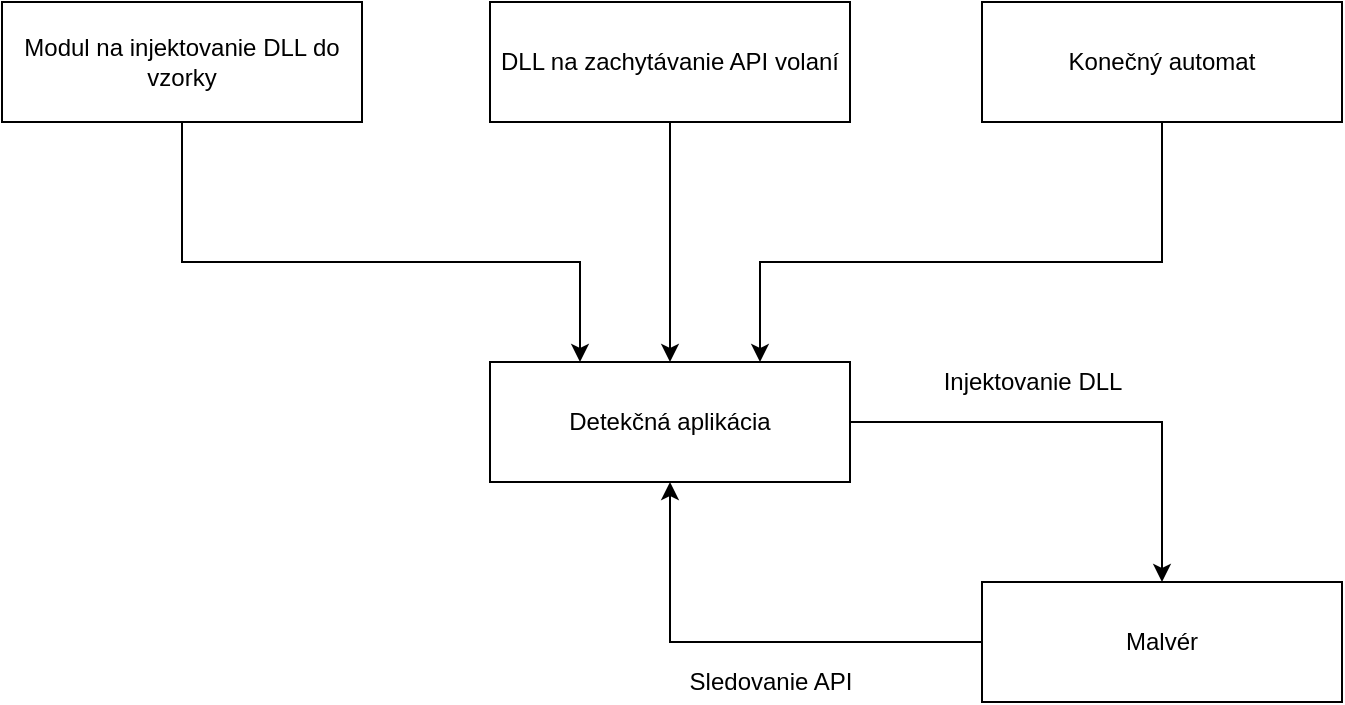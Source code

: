<mxfile version="13.2.4" type="device"><diagram id="84ILpeTlWH-0D0WLe-El" name="Stránka-"><mxGraphModel dx="1038" dy="499" grid="1" gridSize="10" guides="1" tooltips="1" connect="1" arrows="1" fold="1" page="1" pageScale="1" pageWidth="827" pageHeight="1169" math="0" shadow="0"><root><mxCell id="0"/><mxCell id="1" parent="0"/><mxCell id="Z2i4GFXvZdjnWQPNbw6M-8" style="edgeStyle=orthogonalEdgeStyle;rounded=0;orthogonalLoop=1;jettySize=auto;html=1;entryX=0.5;entryY=1;entryDx=0;entryDy=0;" edge="1" parent="1" source="xzRXOpgCG9aWFReYmbVe-1" target="xzRXOpgCG9aWFReYmbVe-4"><mxGeometry relative="1" as="geometry"><mxPoint x="414" y="480" as="targetPoint"/><Array as="points"><mxPoint x="414" y="360"/></Array></mxGeometry></mxCell><mxCell id="xzRXOpgCG9aWFReYmbVe-1" value="Malvér" style="rounded=0;whiteSpace=wrap;html=1;" parent="1" vertex="1"><mxGeometry x="570" y="330" width="180" height="60" as="geometry"/></mxCell><mxCell id="xzRXOpgCG9aWFReYmbVe-4" value="Detekčná aplikácia" style="rounded=0;whiteSpace=wrap;html=1;" parent="1" vertex="1"><mxGeometry x="324" y="220" width="180" height="60" as="geometry"/></mxCell><mxCell id="Z2i4GFXvZdjnWQPNbw6M-9" style="edgeStyle=orthogonalEdgeStyle;rounded=0;orthogonalLoop=1;jettySize=auto;html=1;entryX=0.5;entryY=0;entryDx=0;entryDy=0;exitX=1;exitY=0.5;exitDx=0;exitDy=0;" edge="1" parent="1" source="xzRXOpgCG9aWFReYmbVe-4" target="xzRXOpgCG9aWFReYmbVe-1"><mxGeometry relative="1" as="geometry"><mxPoint x="414" y="420" as="sourcePoint"/><Array as="points"><mxPoint x="660" y="250"/></Array></mxGeometry></mxCell><mxCell id="Z2i4GFXvZdjnWQPNbw6M-3" style="edgeStyle=orthogonalEdgeStyle;rounded=0;orthogonalLoop=1;jettySize=auto;html=1;entryX=0.25;entryY=0;entryDx=0;entryDy=0;" edge="1" parent="1" source="xzRXOpgCG9aWFReYmbVe-8" target="xzRXOpgCG9aWFReYmbVe-4"><mxGeometry relative="1" as="geometry"><Array as="points"><mxPoint x="170" y="170"/><mxPoint x="369" y="170"/></Array></mxGeometry></mxCell><mxCell id="xzRXOpgCG9aWFReYmbVe-8" value="Modul na injektovanie DLL do vzorky" style="rounded=0;whiteSpace=wrap;html=1;" parent="1" vertex="1"><mxGeometry x="80" y="40" width="180" height="60" as="geometry"/></mxCell><mxCell id="Z2i4GFXvZdjnWQPNbw6M-4" style="edgeStyle=orthogonalEdgeStyle;rounded=0;orthogonalLoop=1;jettySize=auto;html=1;entryX=0.5;entryY=0;entryDx=0;entryDy=0;" edge="1" parent="1" source="Z2i4GFXvZdjnWQPNbw6M-1" target="xzRXOpgCG9aWFReYmbVe-4"><mxGeometry relative="1" as="geometry"/></mxCell><mxCell id="Z2i4GFXvZdjnWQPNbw6M-1" value="DLL na zachytávanie API volaní" style="rounded=0;whiteSpace=wrap;html=1;" vertex="1" parent="1"><mxGeometry x="324" y="40" width="180" height="60" as="geometry"/></mxCell><mxCell id="Z2i4GFXvZdjnWQPNbw6M-5" style="edgeStyle=orthogonalEdgeStyle;rounded=0;orthogonalLoop=1;jettySize=auto;html=1;entryX=0.75;entryY=0;entryDx=0;entryDy=0;" edge="1" parent="1" source="Z2i4GFXvZdjnWQPNbw6M-2" target="xzRXOpgCG9aWFReYmbVe-4"><mxGeometry relative="1" as="geometry"><Array as="points"><mxPoint x="660" y="170"/><mxPoint x="459" y="170"/></Array></mxGeometry></mxCell><mxCell id="Z2i4GFXvZdjnWQPNbw6M-2" value="Konečný automat" style="rounded=0;whiteSpace=wrap;html=1;" vertex="1" parent="1"><mxGeometry x="570" y="40" width="180" height="60" as="geometry"/></mxCell><mxCell id="Z2i4GFXvZdjnWQPNbw6M-10" value="Injektovanie DLL" style="text;html=1;align=center;verticalAlign=middle;resizable=0;points=[];autosize=1;" vertex="1" parent="1"><mxGeometry x="540" y="220" width="110" height="20" as="geometry"/></mxCell><mxCell id="Z2i4GFXvZdjnWQPNbw6M-13" value="Sledovanie API" style="text;html=1;align=center;verticalAlign=middle;resizable=0;points=[];autosize=1;" vertex="1" parent="1"><mxGeometry x="414" y="370" width="100" height="20" as="geometry"/></mxCell></root></mxGraphModel></diagram></mxfile>